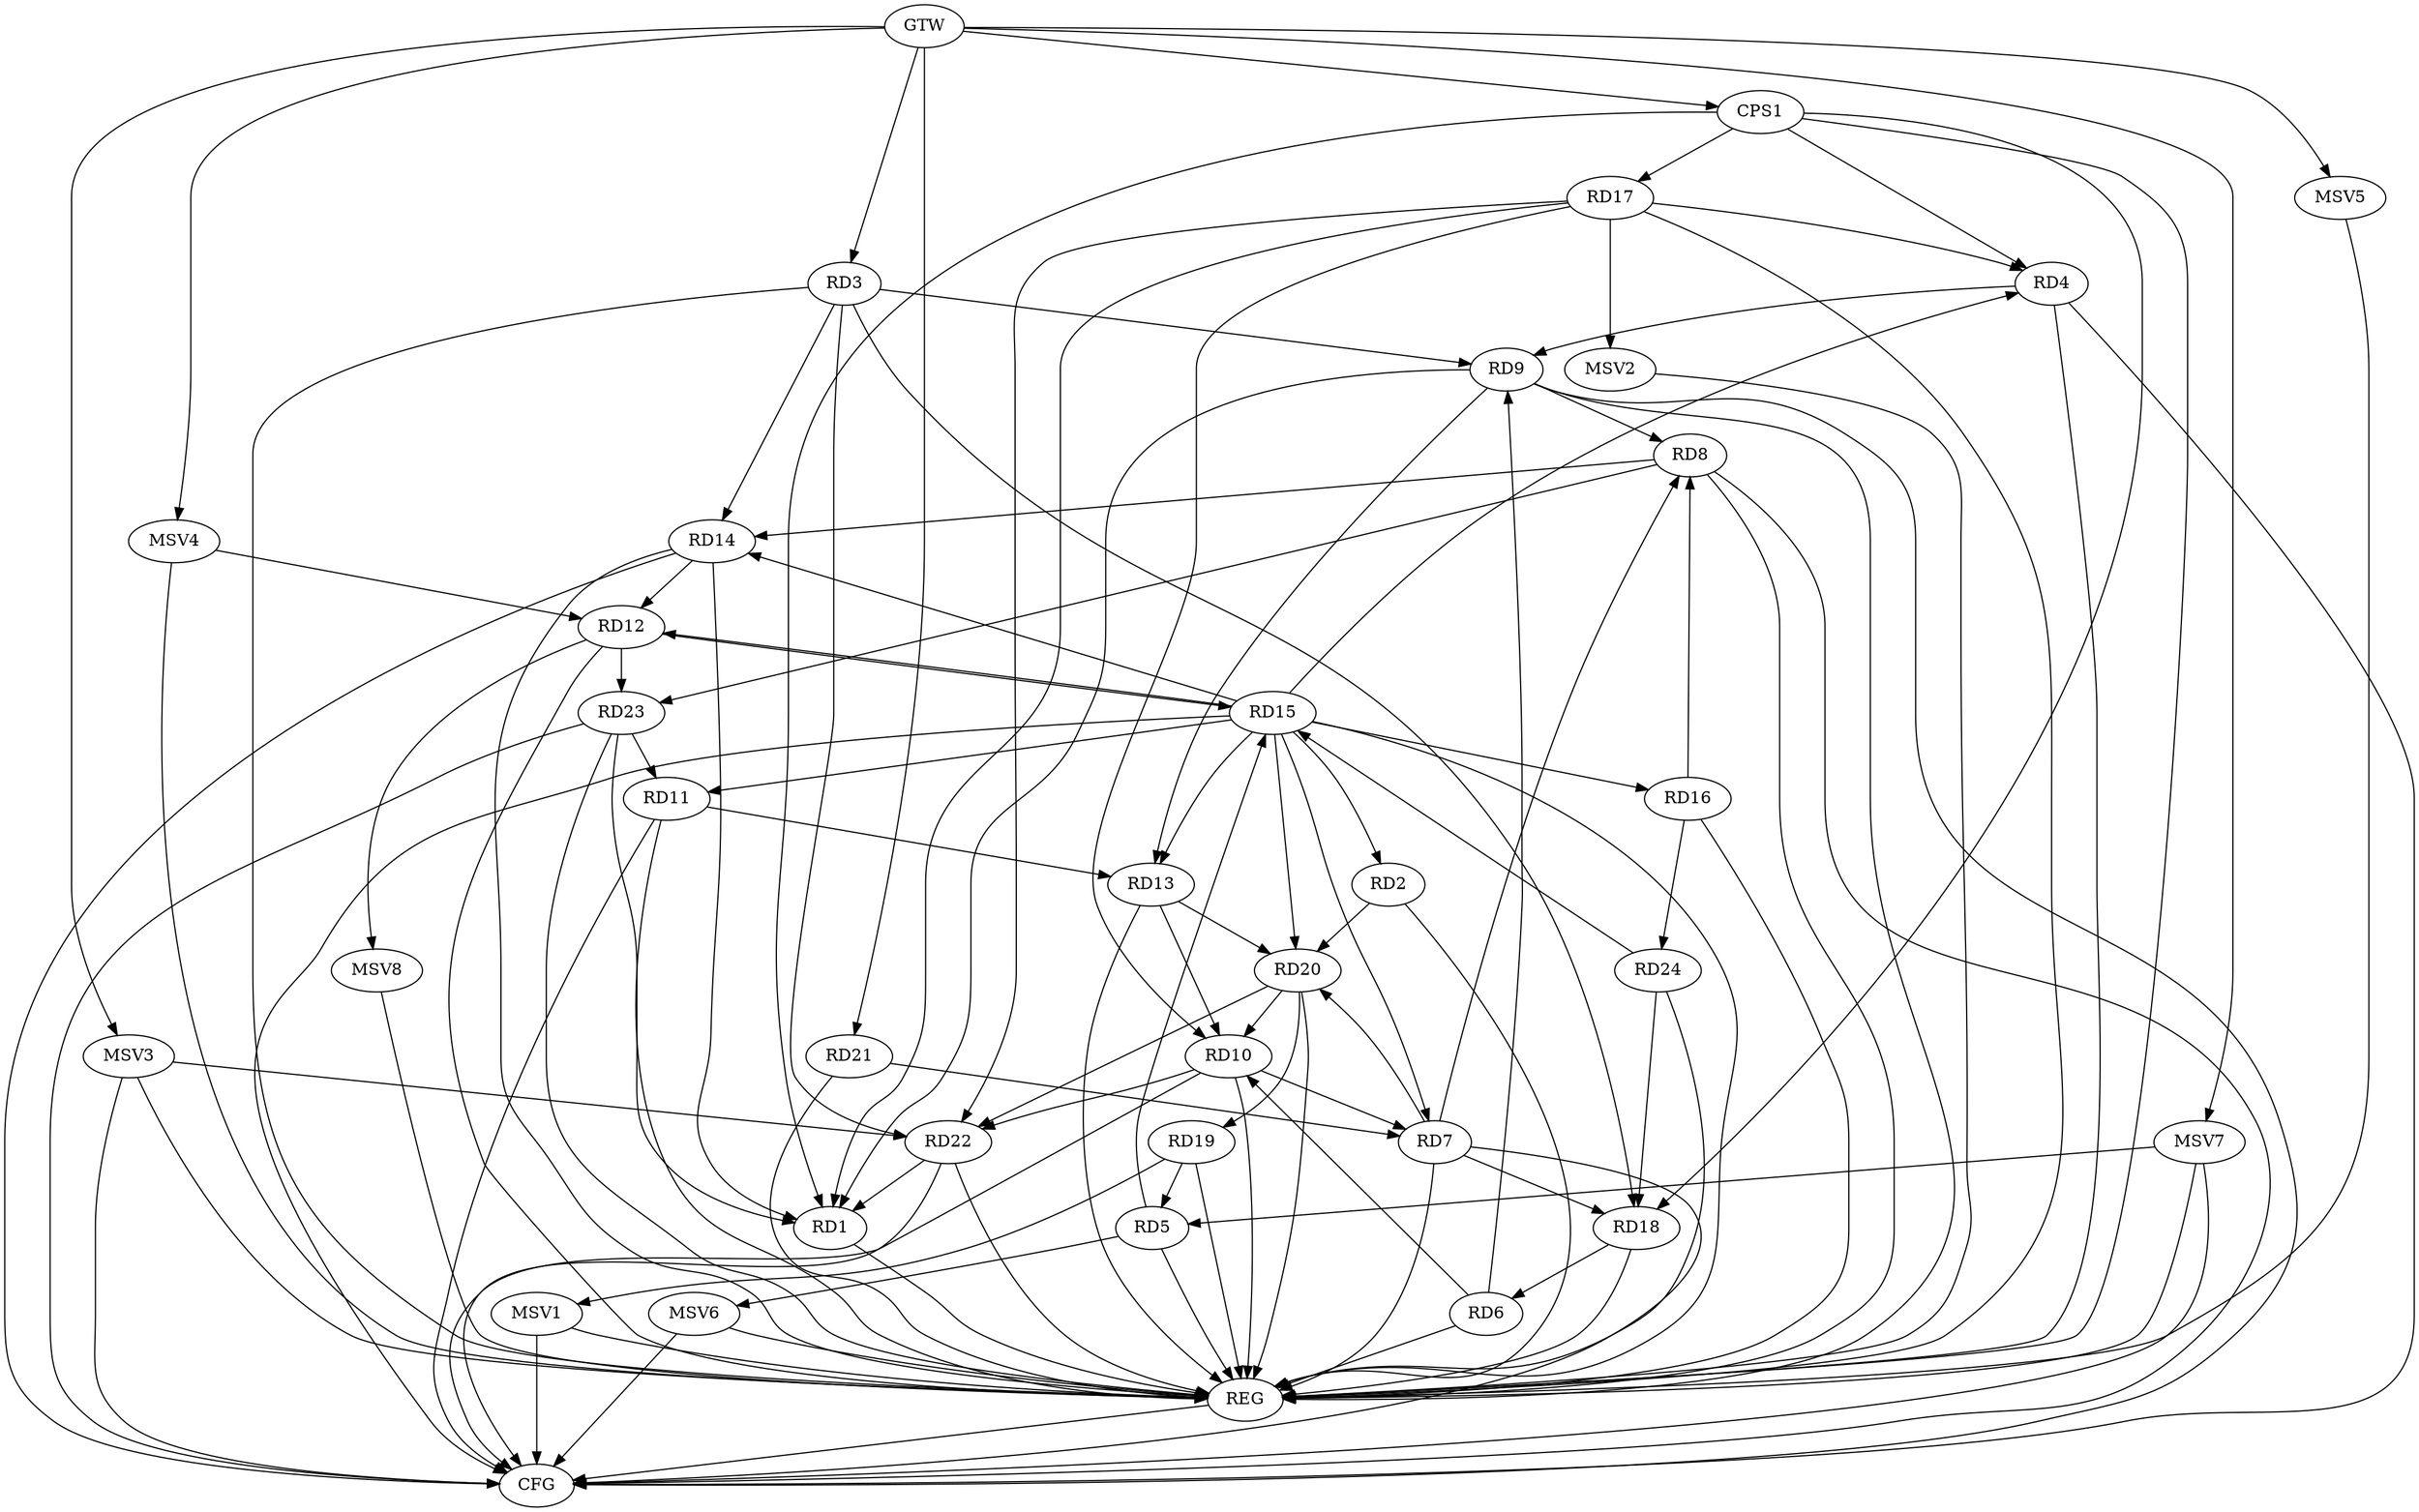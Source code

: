 strict digraph G {
  RD1 [ label="RD1" ];
  RD2 [ label="RD2" ];
  RD3 [ label="RD3" ];
  RD4 [ label="RD4" ];
  RD5 [ label="RD5" ];
  RD6 [ label="RD6" ];
  RD7 [ label="RD7" ];
  RD8 [ label="RD8" ];
  RD9 [ label="RD9" ];
  RD10 [ label="RD10" ];
  RD11 [ label="RD11" ];
  RD12 [ label="RD12" ];
  RD13 [ label="RD13" ];
  RD14 [ label="RD14" ];
  RD15 [ label="RD15" ];
  RD16 [ label="RD16" ];
  RD17 [ label="RD17" ];
  RD18 [ label="RD18" ];
  RD19 [ label="RD19" ];
  RD20 [ label="RD20" ];
  RD21 [ label="RD21" ];
  RD22 [ label="RD22" ];
  RD23 [ label="RD23" ];
  RD24 [ label="RD24" ];
  CPS1 [ label="CPS1" ];
  GTW [ label="GTW" ];
  REG [ label="REG" ];
  CFG [ label="CFG" ];
  MSV1 [ label="MSV1" ];
  MSV2 [ label="MSV2" ];
  MSV3 [ label="MSV3" ];
  MSV4 [ label="MSV4" ];
  MSV5 [ label="MSV5" ];
  MSV6 [ label="MSV6" ];
  MSV7 [ label="MSV7" ];
  MSV8 [ label="MSV8" ];
  RD9 -> RD1;
  RD14 -> RD1;
  RD17 -> RD1;
  RD22 -> RD1;
  RD23 -> RD1;
  RD2 -> RD20;
  RD3 -> RD9;
  RD3 -> RD14;
  RD3 -> RD18;
  RD3 -> RD22;
  RD4 -> RD9;
  RD15 -> RD4;
  RD17 -> RD4;
  RD5 -> RD15;
  RD19 -> RD5;
  RD6 -> RD9;
  RD6 -> RD10;
  RD18 -> RD6;
  RD7 -> RD8;
  RD10 -> RD7;
  RD15 -> RD7;
  RD7 -> RD18;
  RD7 -> RD20;
  RD21 -> RD7;
  RD9 -> RD8;
  RD8 -> RD14;
  RD16 -> RD8;
  RD8 -> RD23;
  RD9 -> RD13;
  RD13 -> RD10;
  RD17 -> RD10;
  RD20 -> RD10;
  RD10 -> RD22;
  RD11 -> RD13;
  RD23 -> RD11;
  RD14 -> RD12;
  RD12 -> RD15;
  RD12 -> RD23;
  RD15 -> RD13;
  RD13 -> RD20;
  RD15 -> RD14;
  RD15 -> RD16;
  RD24 -> RD15;
  RD16 -> RD24;
  RD17 -> RD22;
  RD24 -> RD18;
  RD20 -> RD19;
  RD20 -> RD22;
  CPS1 -> RD1;
  CPS1 -> RD17;
  CPS1 -> RD18;
  CPS1 -> RD4;
  GTW -> RD3;
  GTW -> RD21;
  GTW -> CPS1;
  RD1 -> REG;
  RD2 -> REG;
  RD3 -> REG;
  RD4 -> REG;
  RD5 -> REG;
  RD6 -> REG;
  RD7 -> REG;
  RD8 -> REG;
  RD9 -> REG;
  RD10 -> REG;
  RD11 -> REG;
  RD12 -> REG;
  RD13 -> REG;
  RD14 -> REG;
  RD15 -> REG;
  RD16 -> REG;
  RD17 -> REG;
  RD18 -> REG;
  RD19 -> REG;
  RD20 -> REG;
  RD21 -> REG;
  RD22 -> REG;
  RD23 -> REG;
  RD24 -> REG;
  CPS1 -> REG;
  RD23 -> CFG;
  RD8 -> CFG;
  RD10 -> CFG;
  RD14 -> CFG;
  RD7 -> CFG;
  RD22 -> CFG;
  RD9 -> CFG;
  RD11 -> CFG;
  RD4 -> CFG;
  REG -> CFG;
  RD15 -> CFG;
  RD15 -> RD20;
  RD15 -> RD11;
  RD15 -> RD12;
  RD15 -> RD2;
  RD19 -> MSV1;
  MSV1 -> REG;
  MSV1 -> CFG;
  RD17 -> MSV2;
  MSV2 -> REG;
  MSV3 -> RD22;
  GTW -> MSV3;
  MSV3 -> REG;
  MSV3 -> CFG;
  MSV4 -> RD12;
  GTW -> MSV4;
  MSV4 -> REG;
  GTW -> MSV5;
  MSV5 -> REG;
  RD5 -> MSV6;
  MSV6 -> REG;
  MSV6 -> CFG;
  MSV7 -> RD5;
  GTW -> MSV7;
  MSV7 -> REG;
  MSV7 -> CFG;
  RD12 -> MSV8;
  MSV8 -> REG;
}
